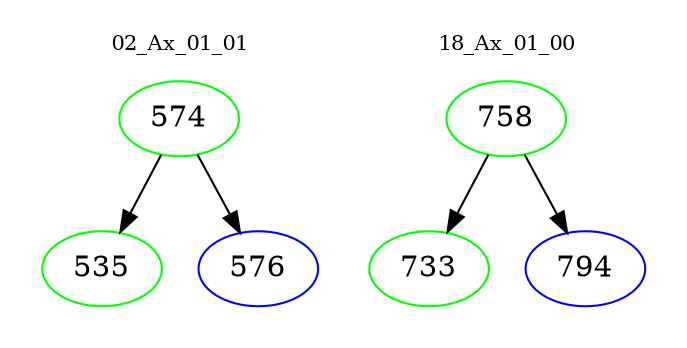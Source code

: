 digraph{
subgraph cluster_0 {
color = white
label = "02_Ax_01_01";
fontsize=10;
T0_574 [label="574", color="green"]
T0_574 -> T0_535 [color="black"]
T0_535 [label="535", color="green"]
T0_574 -> T0_576 [color="black"]
T0_576 [label="576", color="blue"]
}
subgraph cluster_1 {
color = white
label = "18_Ax_01_00";
fontsize=10;
T1_758 [label="758", color="green"]
T1_758 -> T1_733 [color="black"]
T1_733 [label="733", color="green"]
T1_758 -> T1_794 [color="black"]
T1_794 [label="794", color="blue"]
}
}
